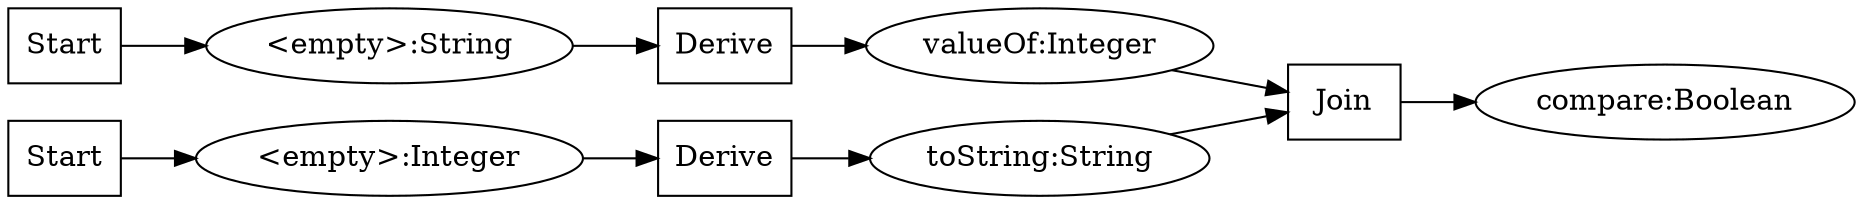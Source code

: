 digraph "sample-dot" {
	rankdir=LR;

	"<empty>:class java.lang.Integer"[ shape="ellipse", label="<empty>:Integer" ];
	"<empty>:class java.lang.String"[ shape="ellipse", label="<empty>:String" ];
	"de.flapdoodle.reverse.transitions.ImmutableDerive:0"[ shape="rectangle", label="Derive" ];
	"de.flapdoodle.reverse.transitions.ImmutableDerive:1"[ shape="rectangle", label="Derive" ];
	"de.flapdoodle.reverse.transitions.ImmutableJoin:0"[ shape="rectangle", label="Join" ];
	"de.flapdoodle.reverse.transitions.ImmutableStart:0"[ shape="rectangle", label="Start" ];
	"de.flapdoodle.reverse.transitions.ImmutableStart:1"[ shape="rectangle", label="Start" ];
	"compare:class java.lang.Boolean"[ shape="ellipse", label="compare:Boolean" ];
	"toString:class java.lang.String"[ shape="ellipse", label="toString:String" ];
	"valueOf:class java.lang.Integer"[ shape="ellipse", label="valueOf:Integer" ];

	"<empty>:class java.lang.Integer" -> "de.flapdoodle.reverse.transitions.ImmutableDerive:1";
	"<empty>:class java.lang.String" -> "de.flapdoodle.reverse.transitions.ImmutableDerive:0";
	"de.flapdoodle.reverse.transitions.ImmutableDerive:1" -> "toString:class java.lang.String";
	"de.flapdoodle.reverse.transitions.ImmutableDerive:0" -> "valueOf:class java.lang.Integer";
	"de.flapdoodle.reverse.transitions.ImmutableJoin:0" -> "compare:class java.lang.Boolean";
	"de.flapdoodle.reverse.transitions.ImmutableStart:1" -> "<empty>:class java.lang.Integer";
	"de.flapdoodle.reverse.transitions.ImmutableStart:0" -> "<empty>:class java.lang.String";
	"toString:class java.lang.String" -> "de.flapdoodle.reverse.transitions.ImmutableJoin:0";
	"valueOf:class java.lang.Integer" -> "de.flapdoodle.reverse.transitions.ImmutableJoin:0";
}
